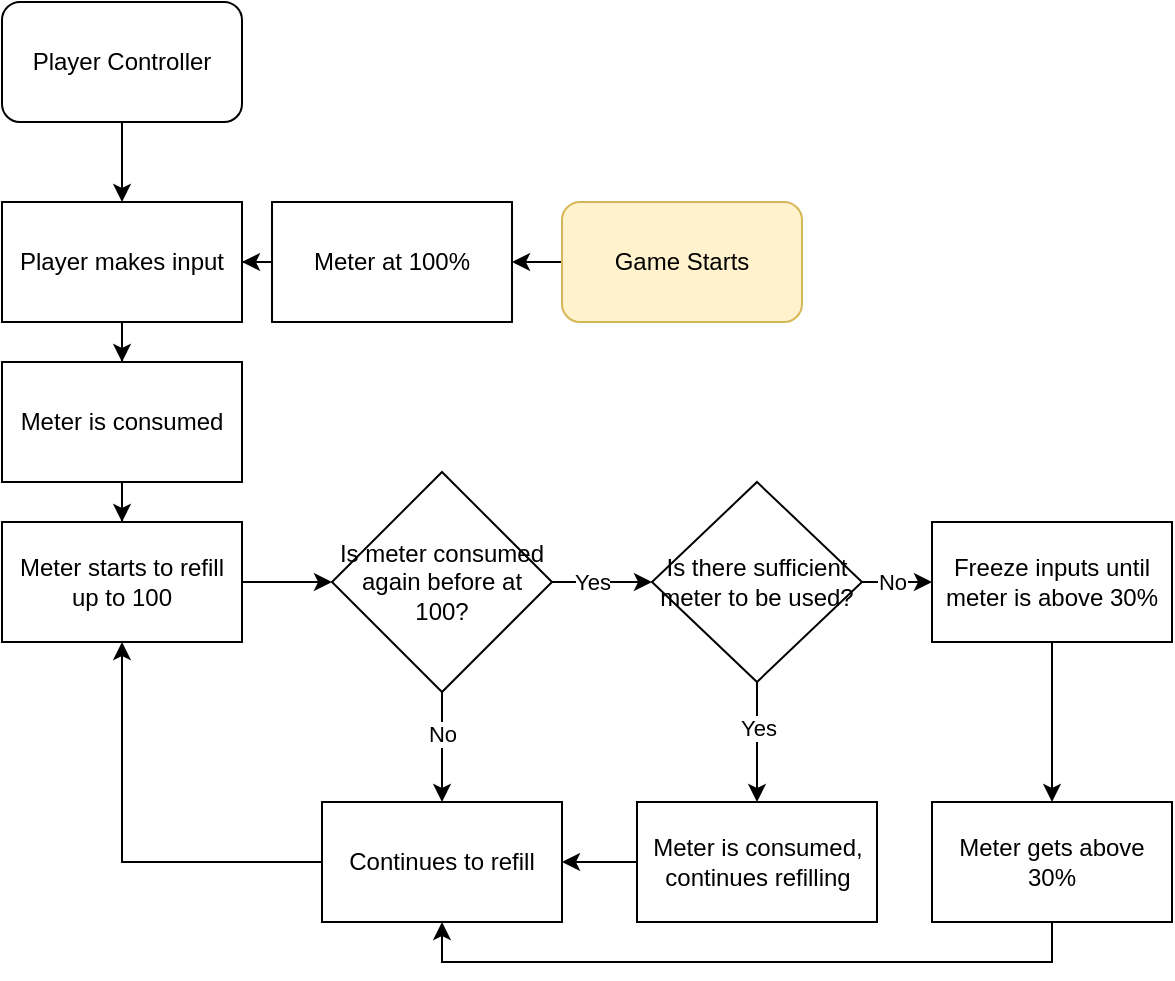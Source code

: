 <mxfile version="14.8.0" type="device"><diagram id="_MrGL-jLK4VkEh09wTXJ" name="Page-1"><mxGraphModel dx="985" dy="637" grid="1" gridSize="10" guides="1" tooltips="1" connect="1" arrows="1" fold="1" page="1" pageScale="1" pageWidth="850" pageHeight="1100" math="0" shadow="0"><root><mxCell id="0"/><mxCell id="1" parent="0"/><mxCell id="5svwIykc0Q1qo0dzZbB5-3" value="" style="edgeStyle=orthogonalEdgeStyle;rounded=0;orthogonalLoop=1;jettySize=auto;html=1;" edge="1" parent="1" source="5svwIykc0Q1qo0dzZbB5-1" target="5svwIykc0Q1qo0dzZbB5-2"><mxGeometry relative="1" as="geometry"/></mxCell><mxCell id="5svwIykc0Q1qo0dzZbB5-1" value="Game Starts" style="rounded=1;whiteSpace=wrap;html=1;fillColor=#fff2cc;strokeColor=#d6b656;" vertex="1" parent="1"><mxGeometry x="575" y="270" width="120" height="60" as="geometry"/></mxCell><mxCell id="5svwIykc0Q1qo0dzZbB5-17" value="" style="edgeStyle=orthogonalEdgeStyle;rounded=0;orthogonalLoop=1;jettySize=auto;html=1;" edge="1" parent="1" source="5svwIykc0Q1qo0dzZbB5-2" target="5svwIykc0Q1qo0dzZbB5-16"><mxGeometry relative="1" as="geometry"/></mxCell><mxCell id="5svwIykc0Q1qo0dzZbB5-2" value="Meter at 100%" style="rounded=0;whiteSpace=wrap;html=1;" vertex="1" parent="1"><mxGeometry x="430" y="270" width="120" height="60" as="geometry"/></mxCell><mxCell id="5svwIykc0Q1qo0dzZbB5-22" value="" style="edgeStyle=orthogonalEdgeStyle;rounded=0;orthogonalLoop=1;jettySize=auto;html=1;" edge="1" parent="1" source="5svwIykc0Q1qo0dzZbB5-16" target="5svwIykc0Q1qo0dzZbB5-20"><mxGeometry relative="1" as="geometry"/></mxCell><mxCell id="5svwIykc0Q1qo0dzZbB5-16" value="Player makes input" style="rounded=0;whiteSpace=wrap;html=1;" vertex="1" parent="1"><mxGeometry x="295" y="270" width="120" height="60" as="geometry"/></mxCell><mxCell id="5svwIykc0Q1qo0dzZbB5-21" value="" style="edgeStyle=orthogonalEdgeStyle;rounded=0;orthogonalLoop=1;jettySize=auto;html=1;" edge="1" parent="1" source="5svwIykc0Q1qo0dzZbB5-18" target="5svwIykc0Q1qo0dzZbB5-16"><mxGeometry relative="1" as="geometry"/></mxCell><mxCell id="5svwIykc0Q1qo0dzZbB5-18" value="Player Controller" style="rounded=1;whiteSpace=wrap;html=1;" vertex="1" parent="1"><mxGeometry x="295" y="170" width="120" height="60" as="geometry"/></mxCell><mxCell id="5svwIykc0Q1qo0dzZbB5-24" value="" style="edgeStyle=orthogonalEdgeStyle;rounded=0;orthogonalLoop=1;jettySize=auto;html=1;" edge="1" parent="1" source="5svwIykc0Q1qo0dzZbB5-20" target="5svwIykc0Q1qo0dzZbB5-23"><mxGeometry relative="1" as="geometry"/></mxCell><mxCell id="5svwIykc0Q1qo0dzZbB5-20" value="Meter is consumed" style="rounded=0;whiteSpace=wrap;html=1;" vertex="1" parent="1"><mxGeometry x="295" y="350" width="120" height="60" as="geometry"/></mxCell><mxCell id="5svwIykc0Q1qo0dzZbB5-26" value="" style="edgeStyle=orthogonalEdgeStyle;rounded=0;orthogonalLoop=1;jettySize=auto;html=1;" edge="1" parent="1" source="5svwIykc0Q1qo0dzZbB5-23" target="5svwIykc0Q1qo0dzZbB5-25"><mxGeometry relative="1" as="geometry"/></mxCell><mxCell id="5svwIykc0Q1qo0dzZbB5-23" value="Meter starts to refill up to 100" style="rounded=0;whiteSpace=wrap;html=1;" vertex="1" parent="1"><mxGeometry x="295" y="430" width="120" height="60" as="geometry"/></mxCell><mxCell id="5svwIykc0Q1qo0dzZbB5-28" value="" style="edgeStyle=orthogonalEdgeStyle;rounded=0;orthogonalLoop=1;jettySize=auto;html=1;" edge="1" parent="1" source="5svwIykc0Q1qo0dzZbB5-25" target="5svwIykc0Q1qo0dzZbB5-27"><mxGeometry relative="1" as="geometry"/></mxCell><mxCell id="5svwIykc0Q1qo0dzZbB5-31" value="No" style="edgeLabel;html=1;align=center;verticalAlign=middle;resizable=0;points=[];" vertex="1" connectable="0" parent="5svwIykc0Q1qo0dzZbB5-28"><mxGeometry x="-0.251" relative="1" as="geometry"><mxPoint as="offset"/></mxGeometry></mxCell><mxCell id="5svwIykc0Q1qo0dzZbB5-34" value="" style="edgeStyle=orthogonalEdgeStyle;rounded=0;orthogonalLoop=1;jettySize=auto;html=1;" edge="1" parent="1" source="5svwIykc0Q1qo0dzZbB5-25" target="5svwIykc0Q1qo0dzZbB5-33"><mxGeometry relative="1" as="geometry"/></mxCell><mxCell id="5svwIykc0Q1qo0dzZbB5-35" value="Yes" style="edgeLabel;html=1;align=center;verticalAlign=middle;resizable=0;points=[];" vertex="1" connectable="0" parent="5svwIykc0Q1qo0dzZbB5-34"><mxGeometry x="0.2" relative="1" as="geometry"><mxPoint x="-10" as="offset"/></mxGeometry></mxCell><mxCell id="5svwIykc0Q1qo0dzZbB5-25" value="Is meter consumed again before at 100?" style="rhombus;whiteSpace=wrap;html=1;" vertex="1" parent="1"><mxGeometry x="460" y="405" width="110" height="110" as="geometry"/></mxCell><mxCell id="5svwIykc0Q1qo0dzZbB5-29" style="edgeStyle=orthogonalEdgeStyle;rounded=0;orthogonalLoop=1;jettySize=auto;html=1;entryX=0.5;entryY=1;entryDx=0;entryDy=0;" edge="1" parent="1" source="5svwIykc0Q1qo0dzZbB5-27" target="5svwIykc0Q1qo0dzZbB5-23"><mxGeometry relative="1" as="geometry"/></mxCell><mxCell id="5svwIykc0Q1qo0dzZbB5-27" value="Continues to refill" style="rounded=0;whiteSpace=wrap;html=1;" vertex="1" parent="1"><mxGeometry x="455" y="570" width="120" height="60" as="geometry"/></mxCell><mxCell id="5svwIykc0Q1qo0dzZbB5-37" value="" style="edgeStyle=orthogonalEdgeStyle;rounded=0;orthogonalLoop=1;jettySize=auto;html=1;" edge="1" parent="1" source="5svwIykc0Q1qo0dzZbB5-33" target="5svwIykc0Q1qo0dzZbB5-36"><mxGeometry relative="1" as="geometry"/></mxCell><mxCell id="5svwIykc0Q1qo0dzZbB5-41" value="No" style="edgeLabel;html=1;align=center;verticalAlign=middle;resizable=0;points=[];" vertex="1" connectable="0" parent="5svwIykc0Q1qo0dzZbB5-37"><mxGeometry x="-0.727" relative="1" as="geometry"><mxPoint x="9" as="offset"/></mxGeometry></mxCell><mxCell id="5svwIykc0Q1qo0dzZbB5-39" value="" style="edgeStyle=orthogonalEdgeStyle;rounded=0;orthogonalLoop=1;jettySize=auto;html=1;" edge="1" parent="1" source="5svwIykc0Q1qo0dzZbB5-33" target="5svwIykc0Q1qo0dzZbB5-38"><mxGeometry relative="1" as="geometry"/></mxCell><mxCell id="5svwIykc0Q1qo0dzZbB5-40" value="Yes" style="edgeLabel;html=1;align=center;verticalAlign=middle;resizable=0;points=[];" vertex="1" connectable="0" parent="5svwIykc0Q1qo0dzZbB5-39"><mxGeometry x="-0.231" relative="1" as="geometry"><mxPoint as="offset"/></mxGeometry></mxCell><mxCell id="5svwIykc0Q1qo0dzZbB5-33" value="Is there sufficient meter to be used?" style="rhombus;whiteSpace=wrap;html=1;" vertex="1" parent="1"><mxGeometry x="620" y="410" width="105" height="100" as="geometry"/></mxCell><mxCell id="5svwIykc0Q1qo0dzZbB5-46" value="" style="edgeStyle=orthogonalEdgeStyle;rounded=0;orthogonalLoop=1;jettySize=auto;html=1;" edge="1" parent="1" source="5svwIykc0Q1qo0dzZbB5-36" target="5svwIykc0Q1qo0dzZbB5-45"><mxGeometry relative="1" as="geometry"/></mxCell><mxCell id="5svwIykc0Q1qo0dzZbB5-36" value="Freeze inputs until meter is above 30%" style="rounded=0;whiteSpace=wrap;html=1;" vertex="1" parent="1"><mxGeometry x="760" y="430" width="120" height="60" as="geometry"/></mxCell><mxCell id="5svwIykc0Q1qo0dzZbB5-44" style="edgeStyle=orthogonalEdgeStyle;rounded=0;orthogonalLoop=1;jettySize=auto;html=1;entryX=1;entryY=0.5;entryDx=0;entryDy=0;" edge="1" parent="1" source="5svwIykc0Q1qo0dzZbB5-38" target="5svwIykc0Q1qo0dzZbB5-27"><mxGeometry relative="1" as="geometry"/></mxCell><mxCell id="5svwIykc0Q1qo0dzZbB5-38" value="Meter is consumed, continues refilling" style="rounded=0;whiteSpace=wrap;html=1;" vertex="1" parent="1"><mxGeometry x="612.5" y="570" width="120" height="60" as="geometry"/></mxCell><mxCell id="5svwIykc0Q1qo0dzZbB5-48" style="edgeStyle=orthogonalEdgeStyle;rounded=0;orthogonalLoop=1;jettySize=auto;html=1;entryX=0.5;entryY=1;entryDx=0;entryDy=0;" edge="1" parent="1" source="5svwIykc0Q1qo0dzZbB5-45" target="5svwIykc0Q1qo0dzZbB5-27"><mxGeometry relative="1" as="geometry"><Array as="points"><mxPoint x="820" y="650"/><mxPoint x="515" y="650"/></Array></mxGeometry></mxCell><mxCell id="5svwIykc0Q1qo0dzZbB5-45" value="Meter gets above 30%" style="rounded=0;whiteSpace=wrap;html=1;" vertex="1" parent="1"><mxGeometry x="760" y="570" width="120" height="60" as="geometry"/></mxCell></root></mxGraphModel></diagram></mxfile>